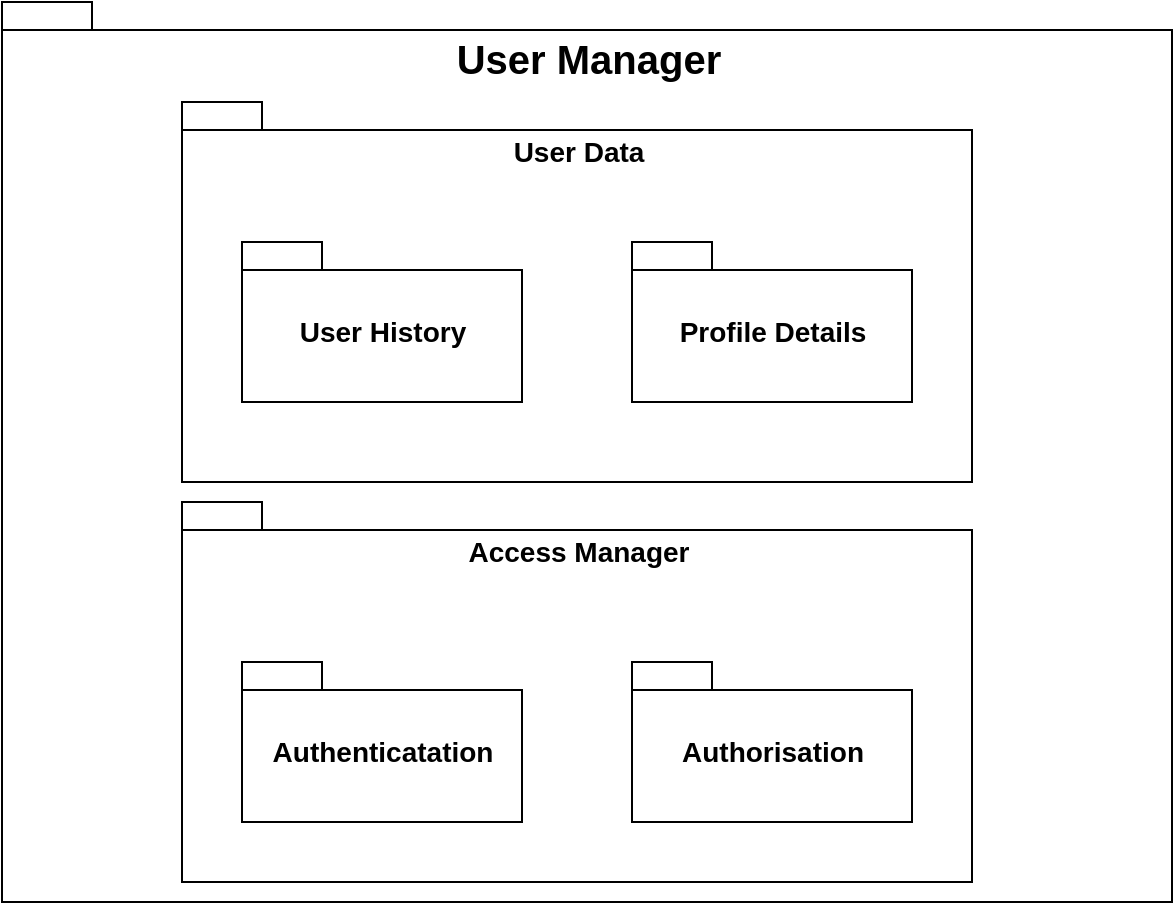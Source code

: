 <mxfile version="10.6.6" type="device"><diagram id="QSE9jj64uRBN-9FVbNHD" name="Page-1"><mxGraphModel dx="1010" dy="554" grid="1" gridSize="10" guides="1" tooltips="1" connect="1" arrows="1" fold="1" page="1" pageScale="1" pageWidth="850" pageHeight="1100" math="0" shadow="0"><root><mxCell id="0"/><mxCell id="1" parent="0"/><mxCell id="At6ZYW65Gy04iUgJY8Ih-1" value="User Manager&lt;br style=&quot;font-size: 20px;&quot;&gt;" style="shape=folder;fontStyle=1;spacingTop=10;tabWidth=40;tabHeight=14;tabPosition=left;html=1;verticalAlign=top;fontSize=20;" vertex="1" parent="1"><mxGeometry x="135" y="70" width="585" height="450" as="geometry"/></mxCell><mxCell id="At6ZYW65Gy04iUgJY8Ih-4" value="Access Manager" style="shape=folder;fontStyle=1;spacingTop=10;tabWidth=40;tabHeight=14;tabPosition=left;html=1;verticalAlign=top;fontSize=14;" vertex="1" parent="1"><mxGeometry x="225" y="320" width="395" height="190" as="geometry"/></mxCell><mxCell id="At6ZYW65Gy04iUgJY8Ih-5" value="Authenticatation" style="shape=folder;fontStyle=1;spacingTop=10;tabWidth=40;tabHeight=14;tabPosition=left;html=1;fontSize=14;" vertex="1" parent="1"><mxGeometry x="255" y="400" width="140" height="80" as="geometry"/></mxCell><mxCell id="At6ZYW65Gy04iUgJY8Ih-6" value="Authorisation" style="shape=folder;fontStyle=1;spacingTop=10;tabWidth=40;tabHeight=14;tabPosition=left;html=1;fontSize=14;" vertex="1" parent="1"><mxGeometry x="450" y="400" width="140" height="80" as="geometry"/></mxCell><mxCell id="At6ZYW65Gy04iUgJY8Ih-10" value="User Data" style="shape=folder;fontStyle=1;spacingTop=10;tabWidth=40;tabHeight=14;tabPosition=left;html=1;verticalAlign=top;fontSize=14;" vertex="1" parent="1"><mxGeometry x="225" y="120" width="395" height="190" as="geometry"/></mxCell><mxCell id="At6ZYW65Gy04iUgJY8Ih-11" value="User History" style="shape=folder;fontStyle=1;spacingTop=10;tabWidth=40;tabHeight=14;tabPosition=left;html=1;fontSize=14;" vertex="1" parent="1"><mxGeometry x="255" y="190" width="140" height="80" as="geometry"/></mxCell><mxCell id="At6ZYW65Gy04iUgJY8Ih-12" value="Profile Details" style="shape=folder;fontStyle=1;spacingTop=10;tabWidth=40;tabHeight=14;tabPosition=left;html=1;fontSize=14;" vertex="1" parent="1"><mxGeometry x="450" y="190" width="140" height="80" as="geometry"/></mxCell></root></mxGraphModel></diagram></mxfile>